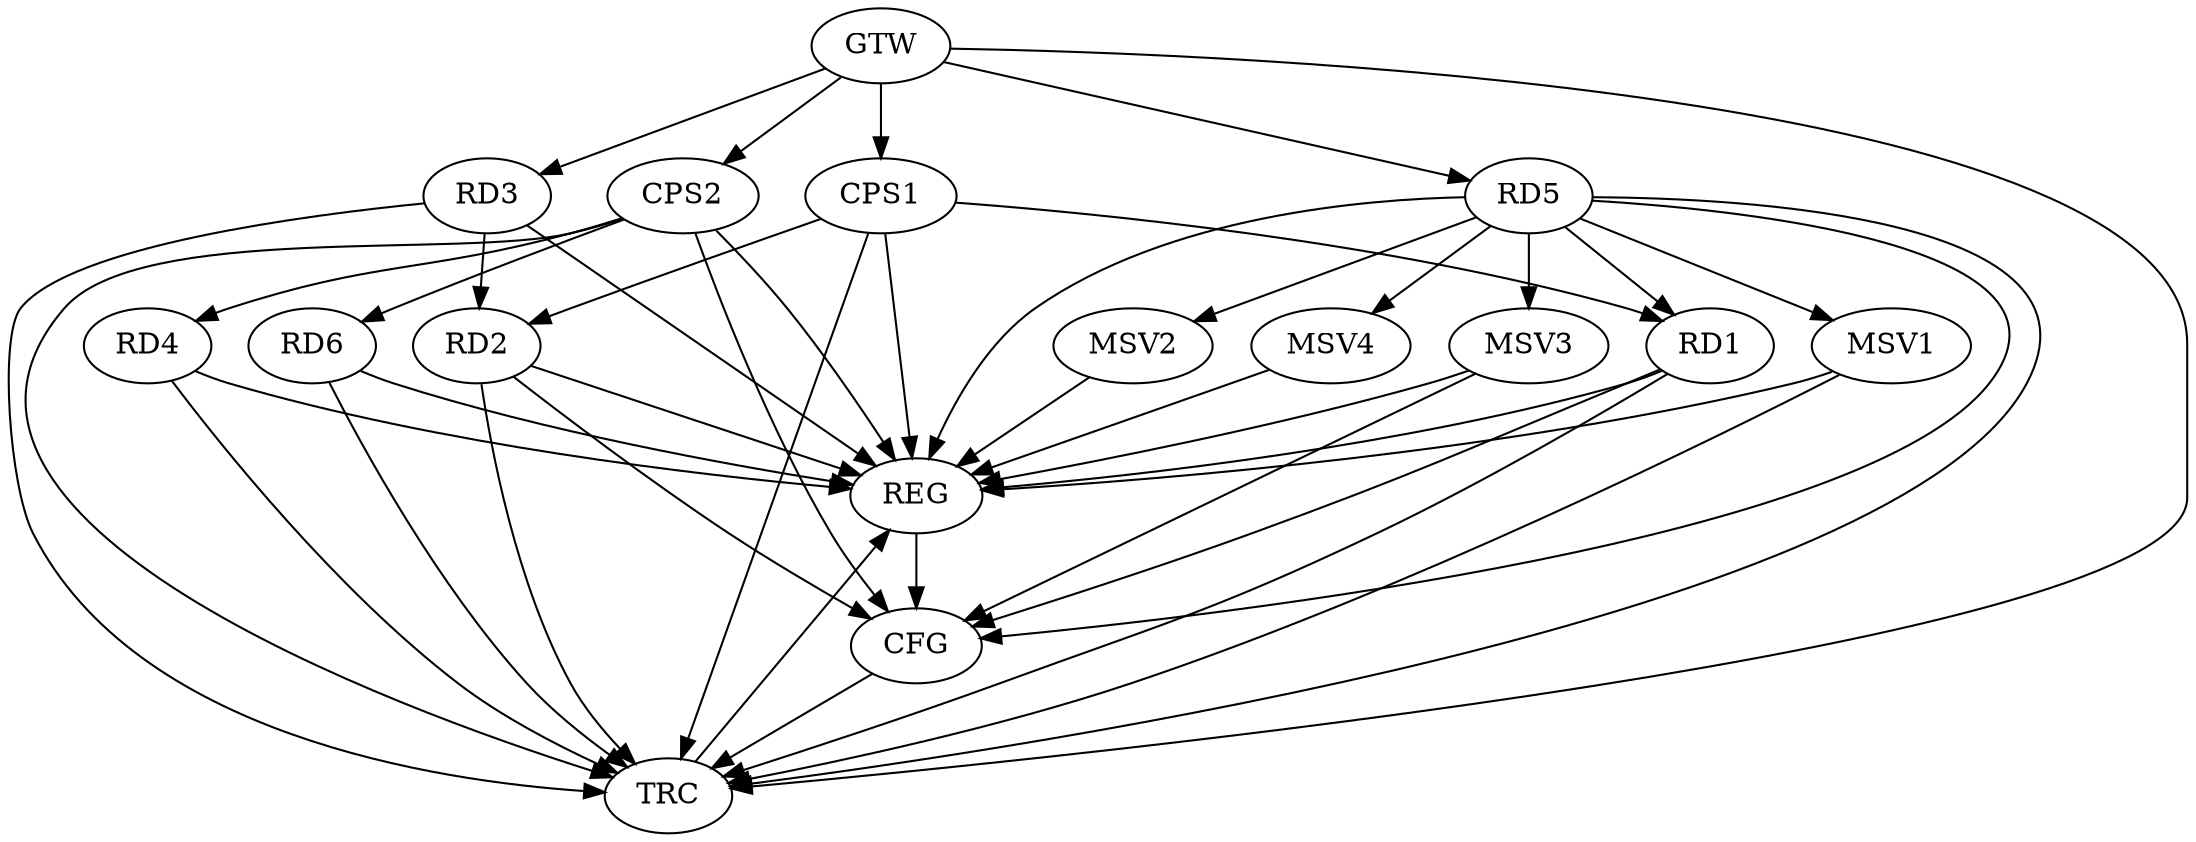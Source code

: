strict digraph G {
  RD1 [ label="RD1" ];
  RD2 [ label="RD2" ];
  RD3 [ label="RD3" ];
  RD4 [ label="RD4" ];
  RD5 [ label="RD5" ];
  RD6 [ label="RD6" ];
  CPS1 [ label="CPS1" ];
  CPS2 [ label="CPS2" ];
  GTW [ label="GTW" ];
  REG [ label="REG" ];
  CFG [ label="CFG" ];
  TRC [ label="TRC" ];
  MSV1 [ label="MSV1" ];
  MSV2 [ label="MSV2" ];
  MSV3 [ label="MSV3" ];
  MSV4 [ label="MSV4" ];
  RD5 -> RD1;
  RD3 -> RD2;
  CPS1 -> RD1;
  CPS1 -> RD2;
  CPS2 -> RD4;
  CPS2 -> RD6;
  GTW -> RD3;
  GTW -> RD5;
  GTW -> CPS1;
  GTW -> CPS2;
  RD1 -> REG;
  RD2 -> REG;
  RD3 -> REG;
  RD4 -> REG;
  RD5 -> REG;
  RD6 -> REG;
  CPS1 -> REG;
  CPS2 -> REG;
  RD5 -> CFG;
  CPS2 -> CFG;
  RD2 -> CFG;
  RD1 -> CFG;
  REG -> CFG;
  RD1 -> TRC;
  RD2 -> TRC;
  RD3 -> TRC;
  RD4 -> TRC;
  RD5 -> TRC;
  RD6 -> TRC;
  CPS1 -> TRC;
  CPS2 -> TRC;
  GTW -> TRC;
  CFG -> TRC;
  TRC -> REG;
  RD5 -> MSV1;
  MSV1 -> REG;
  MSV1 -> TRC;
  RD5 -> MSV2;
  MSV2 -> REG;
  RD5 -> MSV3;
  MSV3 -> REG;
  MSV3 -> CFG;
  RD5 -> MSV4;
  MSV4 -> REG;
}
